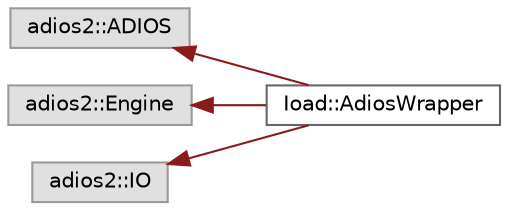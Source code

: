 digraph "Graphical Class Hierarchy"
{
 // INTERACTIVE_SVG=YES
 // LATEX_PDF_SIZE
  bgcolor="transparent";
  edge [fontname=Helvetica,fontsize=10,labelfontname=Helvetica,labelfontsize=10];
  node [fontname=Helvetica,fontsize=10,shape=box,height=0.2,width=0.4];
  rankdir="LR";
  Node0 [id="Node000000",label="adios2::ADIOS",height=0.2,width=0.4,color="grey60", fillcolor="#E0E0E0", style="filled",tooltip=" "];
  Node0 -> Node1 [id="edge1_Node000000_Node000001",dir="back",color="firebrick4",style="solid",tooltip=" "];
  Node1 [id="Node000001",label="Ioad::AdiosWrapper",height=0.2,width=0.4,color="grey40", fillcolor="white", style="filled",URL="$classIoad_1_1AdiosWrapper.html",tooltip=" "];
  Node2 [id="Node000002",label="adios2::Engine",height=0.2,width=0.4,color="grey60", fillcolor="#E0E0E0", style="filled",tooltip=" "];
  Node2 -> Node1 [id="edge2_Node000002_Node000001",dir="back",color="firebrick4",style="solid",tooltip=" "];
  Node3 [id="Node000003",label="adios2::IO",height=0.2,width=0.4,color="grey60", fillcolor="#E0E0E0", style="filled",tooltip=" "];
  Node3 -> Node1 [id="edge3_Node000003_Node000001",dir="back",color="firebrick4",style="solid",tooltip=" "];
}
